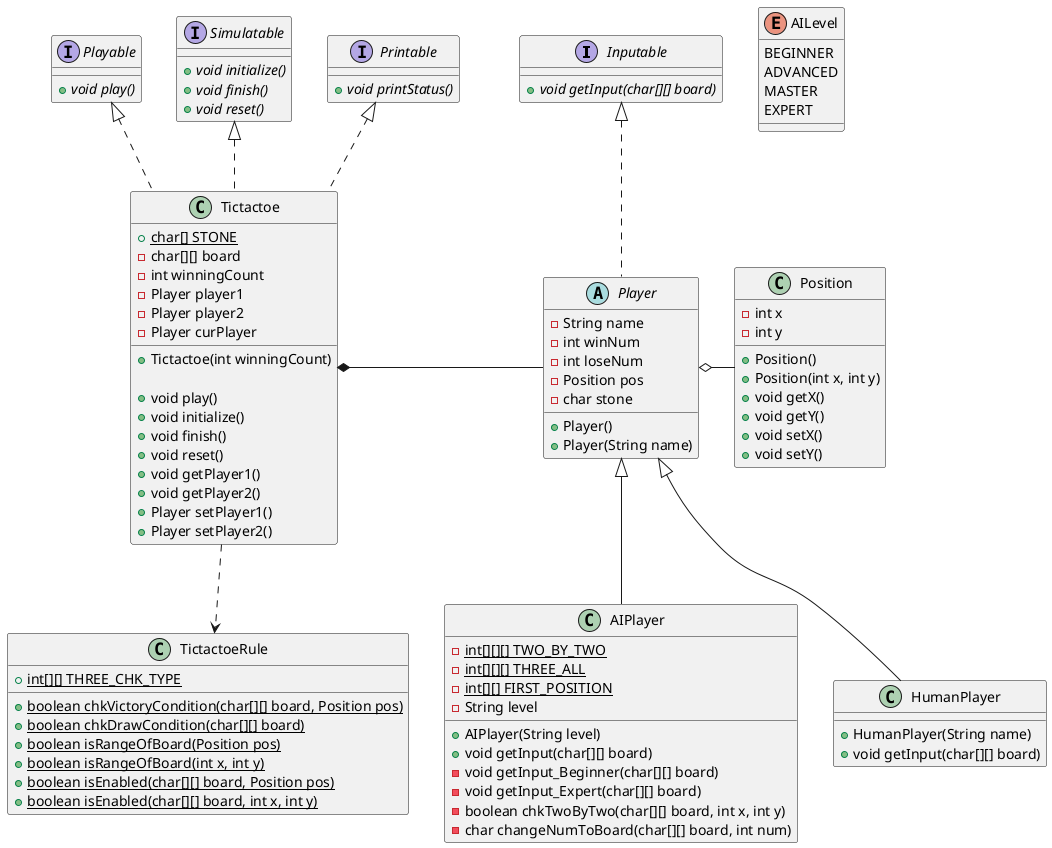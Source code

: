 @startuml

/' Player's Interface '/
interface Inputable {
    + {abstract} void getInput(char[][] board)
}

/' Tictactoe's Interface '/
interface Playable {
    + {abstract} void play()
}

interface Simulatable {
    + {abstract} void initialize()
    + {abstract} void finish()
    + {abstract} void reset()
}

interface Printable {
    + {abstract} void printStatus()
}

class Position {
    - int x
    - int y
    + Position()
    + Position(int x, int y)
    + void getX()
    + void getY()
    + void setX()
    + void setY()
}

abstract class Player implements Inputable  {
    - String name
    - int winNum
    - int loseNum
    - Position pos
    - char stone
    + Player()
    + Player(String name)
}

class HumanPlayer extends Player {
    + HumanPlayer(String name)
    + void getInput(char[][] board)
}

class AIPlayer extends Player {
    - {static} int[][][] TWO_BY_TWO
    - {static} int[][][] THREE_ALL
    - {static} int[][] FIRST_POSITION
    - String level
    + AIPlayer(String level)
    + void getInput(char[][] board)
    - void getInput_Beginner(char[][] board)
    - void getInput_Expert(char[][] board)
    - boolean chkTwoByTwo(char[][] board, int x, int y)
    - char changeNumToBoard(char[][] board, int num)
}

class Tictactoe implements Playable, Simulatable, Printable{
    + {static} char[] STONE
    - char[][] board
    - int winningCount
    - Player player1
    - Player player2
    - Player curPlayer

    + Tictactoe(int winningCount)

    + void play()
    + void initialize()
    + void finish()
    + void reset()
    + void getPlayer1()
    + void getPlayer2()
    + Player setPlayer1()
    + Player setPlayer2()
}

class TictactoeRule {
    + {static} int[][] THREE_CHK_TYPE
    + {static} boolean chkVictoryCondition(char[][] board, Position pos)
    + {static} boolean chkDrawCondition(char[][] board)
    + {static} boolean isRangeOfBoard(Position pos)
    + {static} boolean isRangeOfBoard(int x, int y)
    + {static} boolean isEnabled(char[][] board, Position pos)
    + {static} boolean isEnabled(char[][] board, int x, int y)
}

enum AILevel {
    BEGINNER
    ADVANCED
    MASTER
    EXPERT
}


Player o- Position
Tictactoe *- Player
Tictactoe ..> TictactoeRule

@enduml

